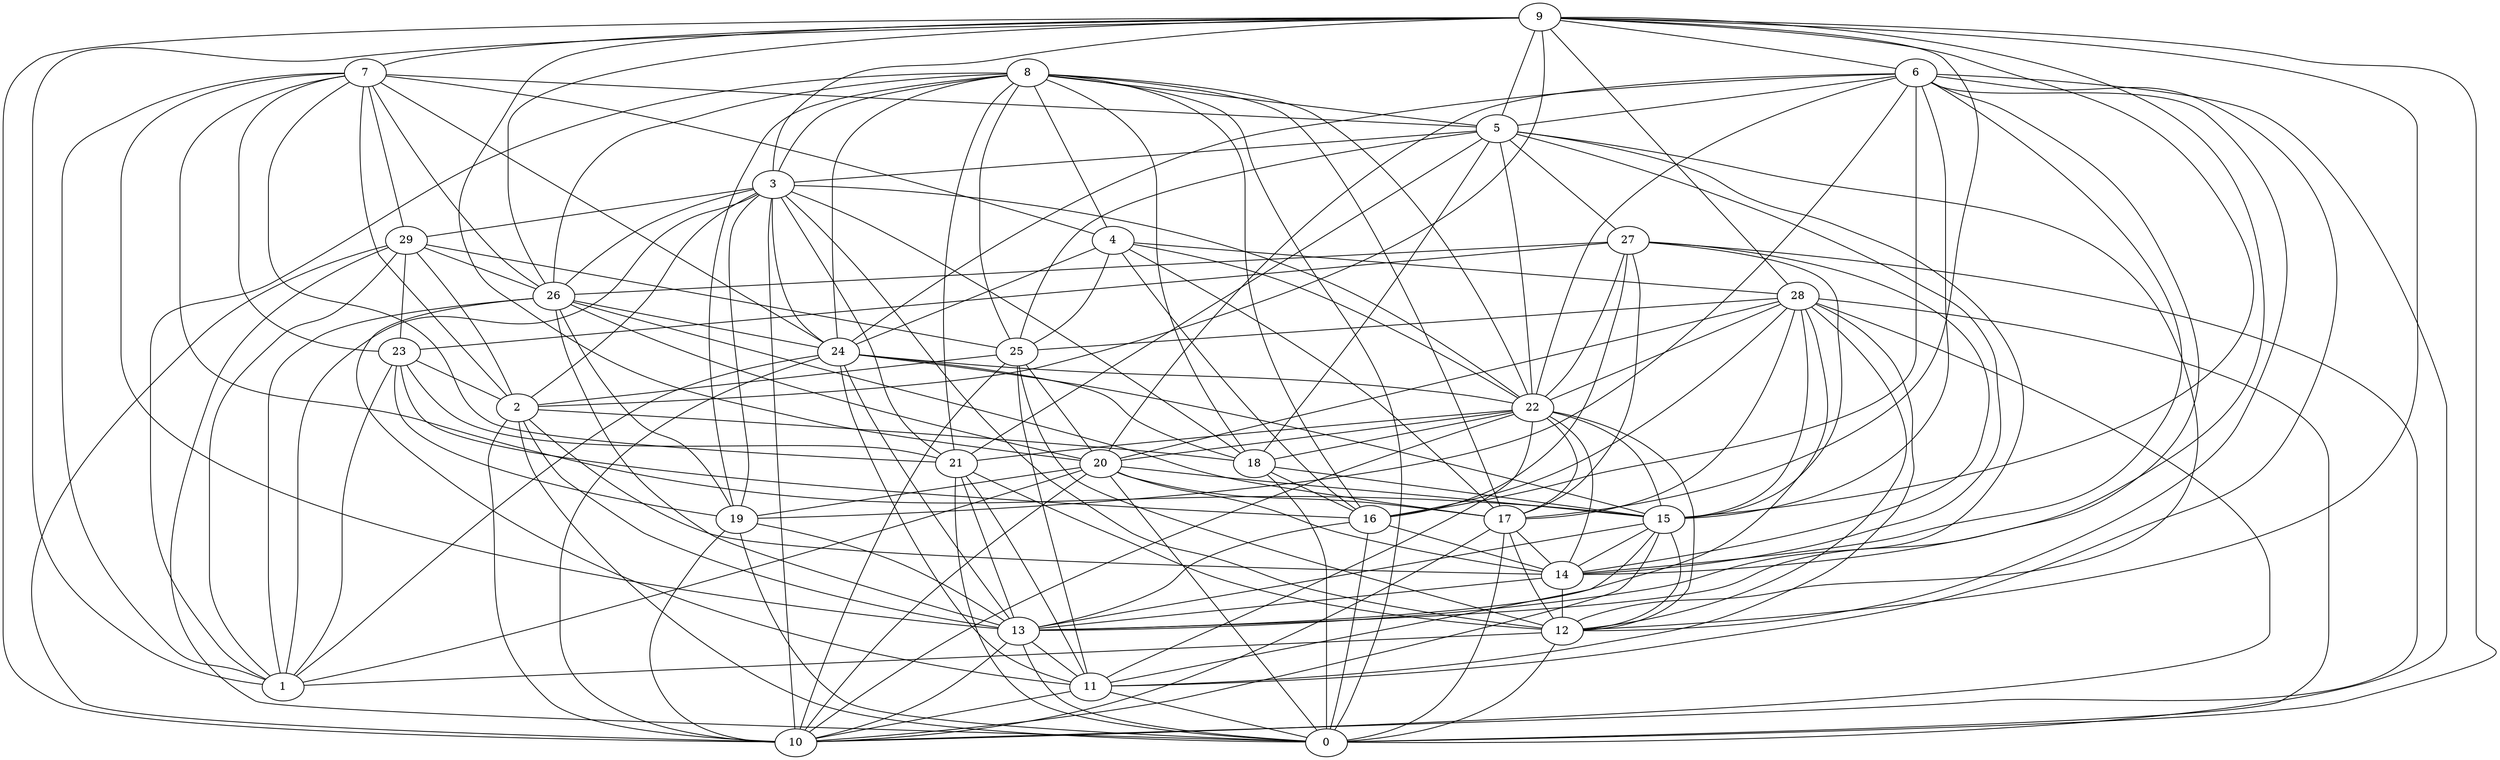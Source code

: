 digraph GG_graph {

subgraph G_graph {
edge [color = black]
"28" -> "25" [dir = none]
"28" -> "17" [dir = none]
"28" -> "15" [dir = none]
"4" -> "17" [dir = none]
"4" -> "28" [dir = none]
"4" -> "22" [dir = none]
"4" -> "24" [dir = none]
"9" -> "15" [dir = none]
"9" -> "0" [dir = none]
"9" -> "10" [dir = none]
"9" -> "14" [dir = none]
"9" -> "20" [dir = none]
"9" -> "26" [dir = none]
"9" -> "3" [dir = none]
"9" -> "5" [dir = none]
"9" -> "28" [dir = none]
"17" -> "10" [dir = none]
"17" -> "12" [dir = none]
"22" -> "14" [dir = none]
"22" -> "17" [dir = none]
"22" -> "10" [dir = none]
"24" -> "1" [dir = none]
"24" -> "15" [dir = none]
"24" -> "10" [dir = none]
"24" -> "11" [dir = none]
"19" -> "10" [dir = none]
"19" -> "0" [dir = none]
"26" -> "20" [dir = none]
"26" -> "17" [dir = none]
"26" -> "1" [dir = none]
"26" -> "19" [dir = none]
"14" -> "13" [dir = none]
"16" -> "13" [dir = none]
"6" -> "12" [dir = none]
"6" -> "16" [dir = none]
"6" -> "0" [dir = none]
"6" -> "15" [dir = none]
"6" -> "24" [dir = none]
"6" -> "5" [dir = none]
"3" -> "24" [dir = none]
"3" -> "22" [dir = none]
"3" -> "2" [dir = none]
"3" -> "29" [dir = none]
"8" -> "17" [dir = none]
"8" -> "1" [dir = none]
"8" -> "16" [dir = none]
"8" -> "24" [dir = none]
"8" -> "26" [dir = none]
"8" -> "25" [dir = none]
"29" -> "25" [dir = none]
"29" -> "26" [dir = none]
"29" -> "1" [dir = none]
"13" -> "11" [dir = none]
"13" -> "10" [dir = none]
"13" -> "0" [dir = none]
"20" -> "15" [dir = none]
"11" -> "10" [dir = none]
"18" -> "16" [dir = none]
"18" -> "0" [dir = none]
"7" -> "2" [dir = none]
"7" -> "5" [dir = none]
"7" -> "4" [dir = none]
"7" -> "15" [dir = none]
"7" -> "29" [dir = none]
"7" -> "24" [dir = none]
"27" -> "23" [dir = none]
"27" -> "14" [dir = none]
"27" -> "26" [dir = none]
"27" -> "10" [dir = none]
"5" -> "13" [dir = none]
"5" -> "27" [dir = none]
"5" -> "3" [dir = none]
"5" -> "18" [dir = none]
"5" -> "14" [dir = none]
"5" -> "25" [dir = none]
"25" -> "11" [dir = none]
"25" -> "20" [dir = none]
"25" -> "12" [dir = none]
"2" -> "14" [dir = none]
"2" -> "13" [dir = none]
"2" -> "10" [dir = none]
"21" -> "12" [dir = none]
"21" -> "11" [dir = none]
"23" -> "21" [dir = none]
"23" -> "1" [dir = none]
"23" -> "16" [dir = none]
"12" -> "1" [dir = none]
"7" -> "23" [dir = none]
"29" -> "23" [dir = none]
"7" -> "21" [dir = none]
"4" -> "16" [dir = none]
"3" -> "19" [dir = none]
"8" -> "5" [dir = none]
"21" -> "13" [dir = none]
"28" -> "10" [dir = none]
"22" -> "15" [dir = none]
"7" -> "1" [dir = none]
"17" -> "14" [dir = none]
"20" -> "10" [dir = none]
"5" -> "12" [dir = none]
"5" -> "21" [dir = none]
"28" -> "22" [dir = none]
"14" -> "12" [dir = none]
"3" -> "12" [dir = none]
"22" -> "20" [dir = none]
"15" -> "10" [dir = none]
"8" -> "18" [dir = none]
"9" -> "2" [dir = none]
"6" -> "22" [dir = none]
"15" -> "14" [dir = none]
"5" -> "22" [dir = none]
"20" -> "14" [dir = none]
"23" -> "19" [dir = none]
"3" -> "18" [dir = none]
"8" -> "21" [dir = none]
"15" -> "11" [dir = none]
"3" -> "1" [dir = none]
"25" -> "2" [dir = none]
"29" -> "0" [dir = none]
"26" -> "11" [dir = none]
"9" -> "7" [dir = none]
"24" -> "18" [dir = none]
"28" -> "0" [dir = none]
"9" -> "12" [dir = none]
"28" -> "11" [dir = none]
"28" -> "12" [dir = none]
"22" -> "11" [dir = none]
"25" -> "10" [dir = none]
"22" -> "12" [dir = none]
"16" -> "0" [dir = none]
"27" -> "16" [dir = none]
"27" -> "17" [dir = none]
"18" -> "15" [dir = none]
"19" -> "13" [dir = none]
"28" -> "13" [dir = none]
"8" -> "19" [dir = none]
"8" -> "0" [dir = none]
"6" -> "11" [dir = none]
"27" -> "22" [dir = none]
"7" -> "26" [dir = none]
"20" -> "1" [dir = none]
"6" -> "20" [dir = none]
"16" -> "14" [dir = none]
"17" -> "0" [dir = none]
"29" -> "2" [dir = none]
"3" -> "10" [dir = none]
"20" -> "17" [dir = none]
"9" -> "1" [dir = none]
"20" -> "19" [dir = none]
"8" -> "4" [dir = none]
"4" -> "25" [dir = none]
"3" -> "21" [dir = none]
"8" -> "22" [dir = none]
"2" -> "0" [dir = none]
"22" -> "18" [dir = none]
"2" -> "18" [dir = none]
"24" -> "13" [dir = none]
"15" -> "12" [dir = none]
"6" -> "14" [dir = none]
"9" -> "6" [dir = none]
"29" -> "10" [dir = none]
"27" -> "15" [dir = none]
"6" -> "13" [dir = none]
"26" -> "13" [dir = none]
"7" -> "13" [dir = none]
"20" -> "0" [dir = none]
"26" -> "24" [dir = none]
"3" -> "26" [dir = none]
"6" -> "19" [dir = none]
"11" -> "0" [dir = none]
"22" -> "21" [dir = none]
"15" -> "13" [dir = none]
"23" -> "2" [dir = none]
"8" -> "3" [dir = none]
"9" -> "17" [dir = none]
"28" -> "20" [dir = none]
"21" -> "0" [dir = none]
"28" -> "16" [dir = none]
"12" -> "0" [dir = none]
"24" -> "22" [dir = none]
}

}
